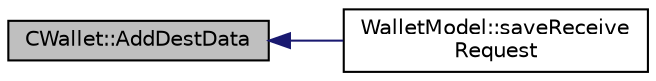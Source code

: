 digraph "CWallet::AddDestData"
{
  edge [fontname="Helvetica",fontsize="10",labelfontname="Helvetica",labelfontsize="10"];
  node [fontname="Helvetica",fontsize="10",shape=record];
  rankdir="LR";
  Node10 [label="CWallet::AddDestData",height=0.2,width=0.4,color="black", fillcolor="grey75", style="filled", fontcolor="black"];
  Node10 -> Node11 [dir="back",color="midnightblue",fontsize="10",style="solid",fontname="Helvetica"];
  Node11 [label="WalletModel::saveReceive\lRequest",height=0.2,width=0.4,color="black", fillcolor="white", style="filled",URL="$class_wallet_model.html#a88d44bc0994c1701386f63b1f266637f"];
}
